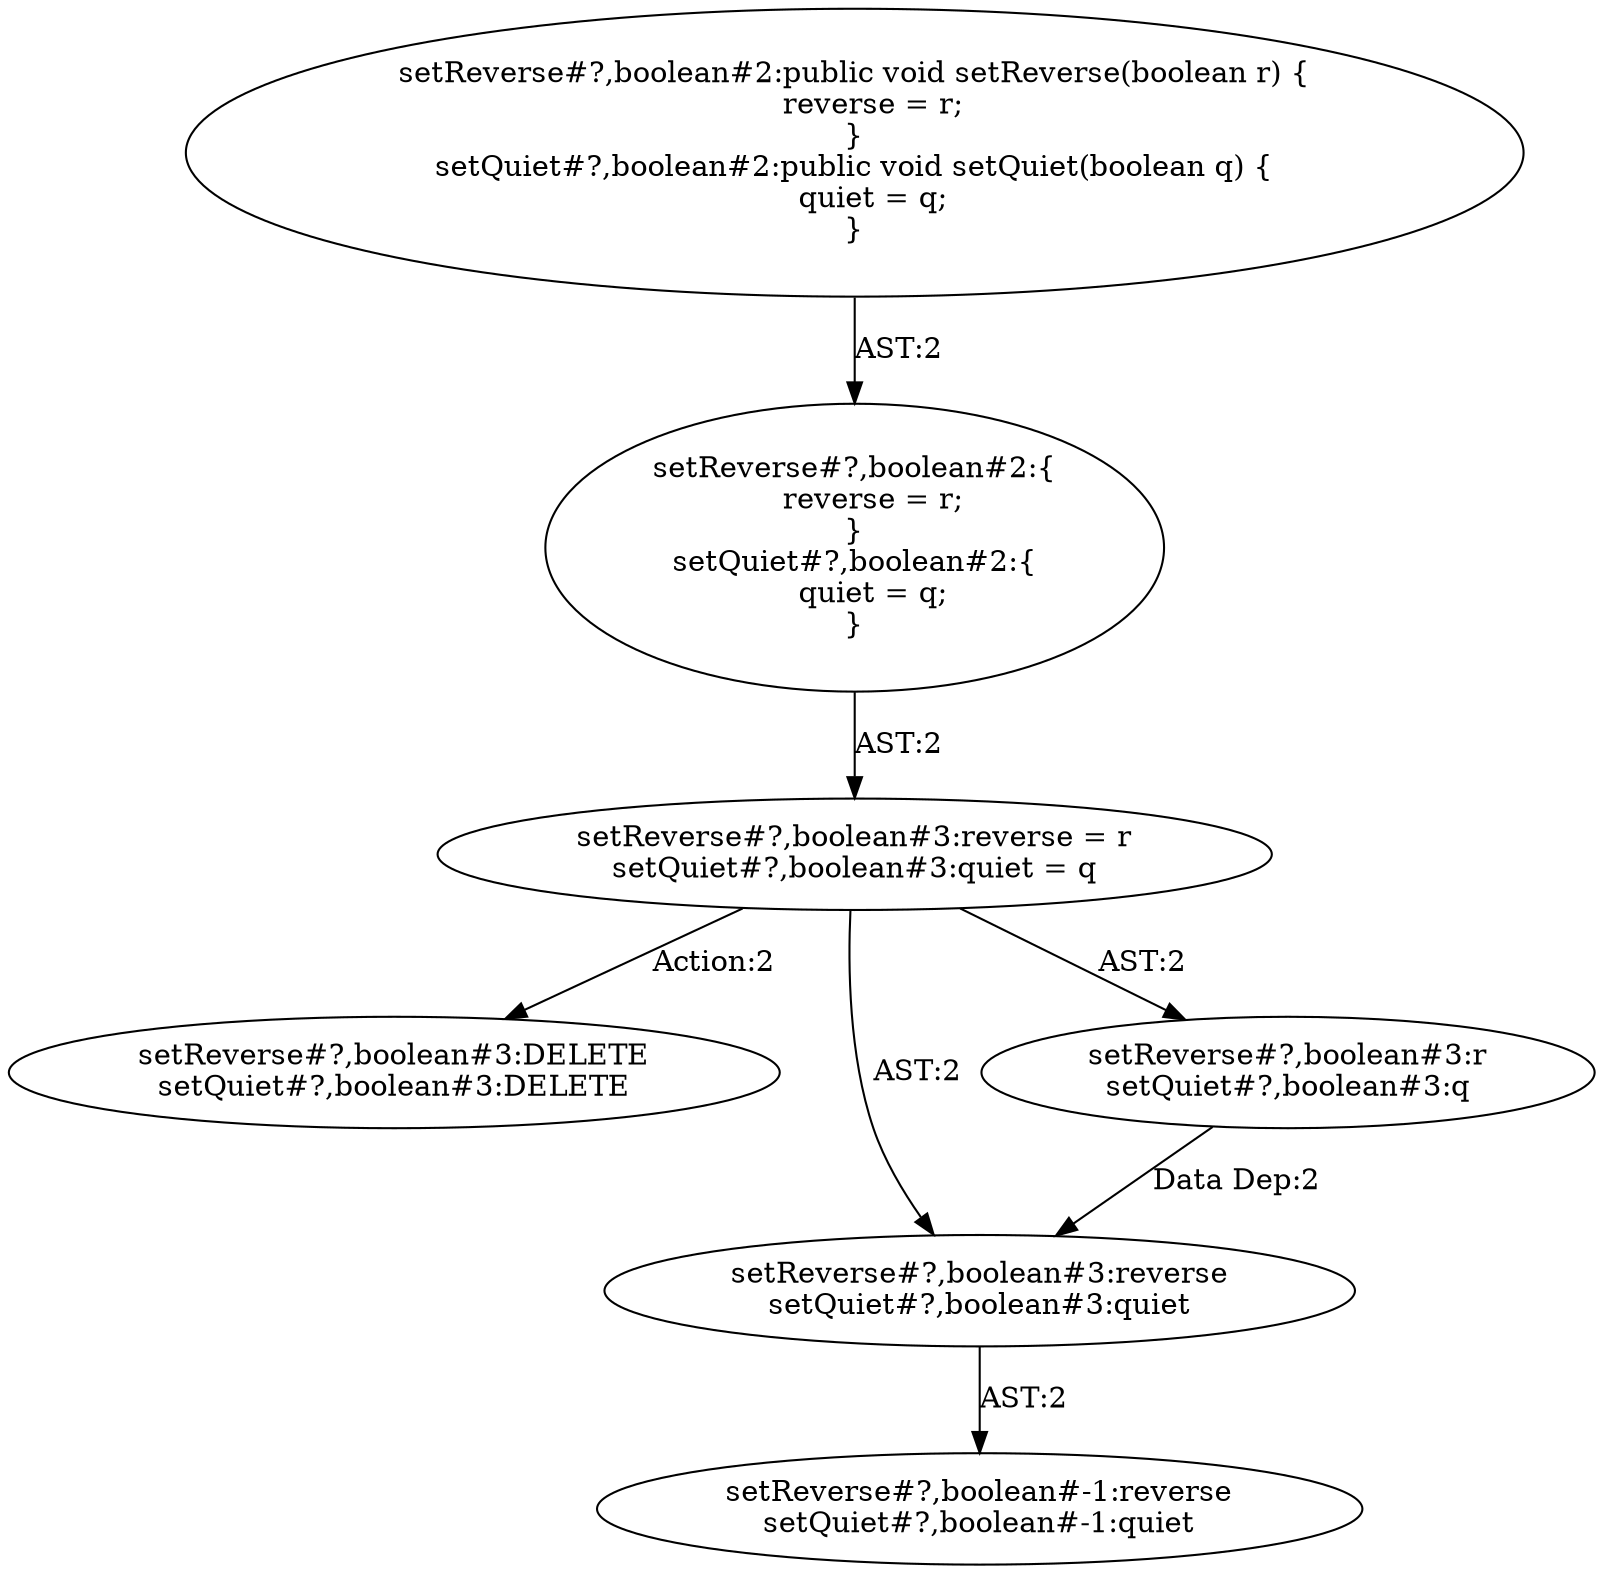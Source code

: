 digraph "Pattern" {
0 [label="setReverse#?,boolean#3:DELETE
setQuiet#?,boolean#3:DELETE" shape=ellipse]
1 [label="setReverse#?,boolean#3:reverse = r
setQuiet#?,boolean#3:quiet = q" shape=ellipse]
2 [label="setReverse#?,boolean#2:\{
    reverse = r;
\}
setQuiet#?,boolean#2:\{
    quiet = q;
\}" shape=ellipse]
3 [label="setReverse#?,boolean#2:public void setReverse(boolean r) \{
    reverse = r;
\}
setQuiet#?,boolean#2:public void setQuiet(boolean q) \{
    quiet = q;
\}" shape=ellipse]
4 [label="setReverse#?,boolean#3:reverse
setQuiet#?,boolean#3:quiet" shape=ellipse]
5 [label="setReverse#?,boolean#3:r
setQuiet#?,boolean#3:q" shape=ellipse]
6 [label="setReverse#?,boolean#-1:reverse
setQuiet#?,boolean#-1:quiet" shape=ellipse]
1 -> 0 [label="Action:2"];
1 -> 4 [label="AST:2"];
1 -> 5 [label="AST:2"];
2 -> 1 [label="AST:2"];
3 -> 2 [label="AST:2"];
4 -> 6 [label="AST:2"];
5 -> 4 [label="Data Dep:2"];
}